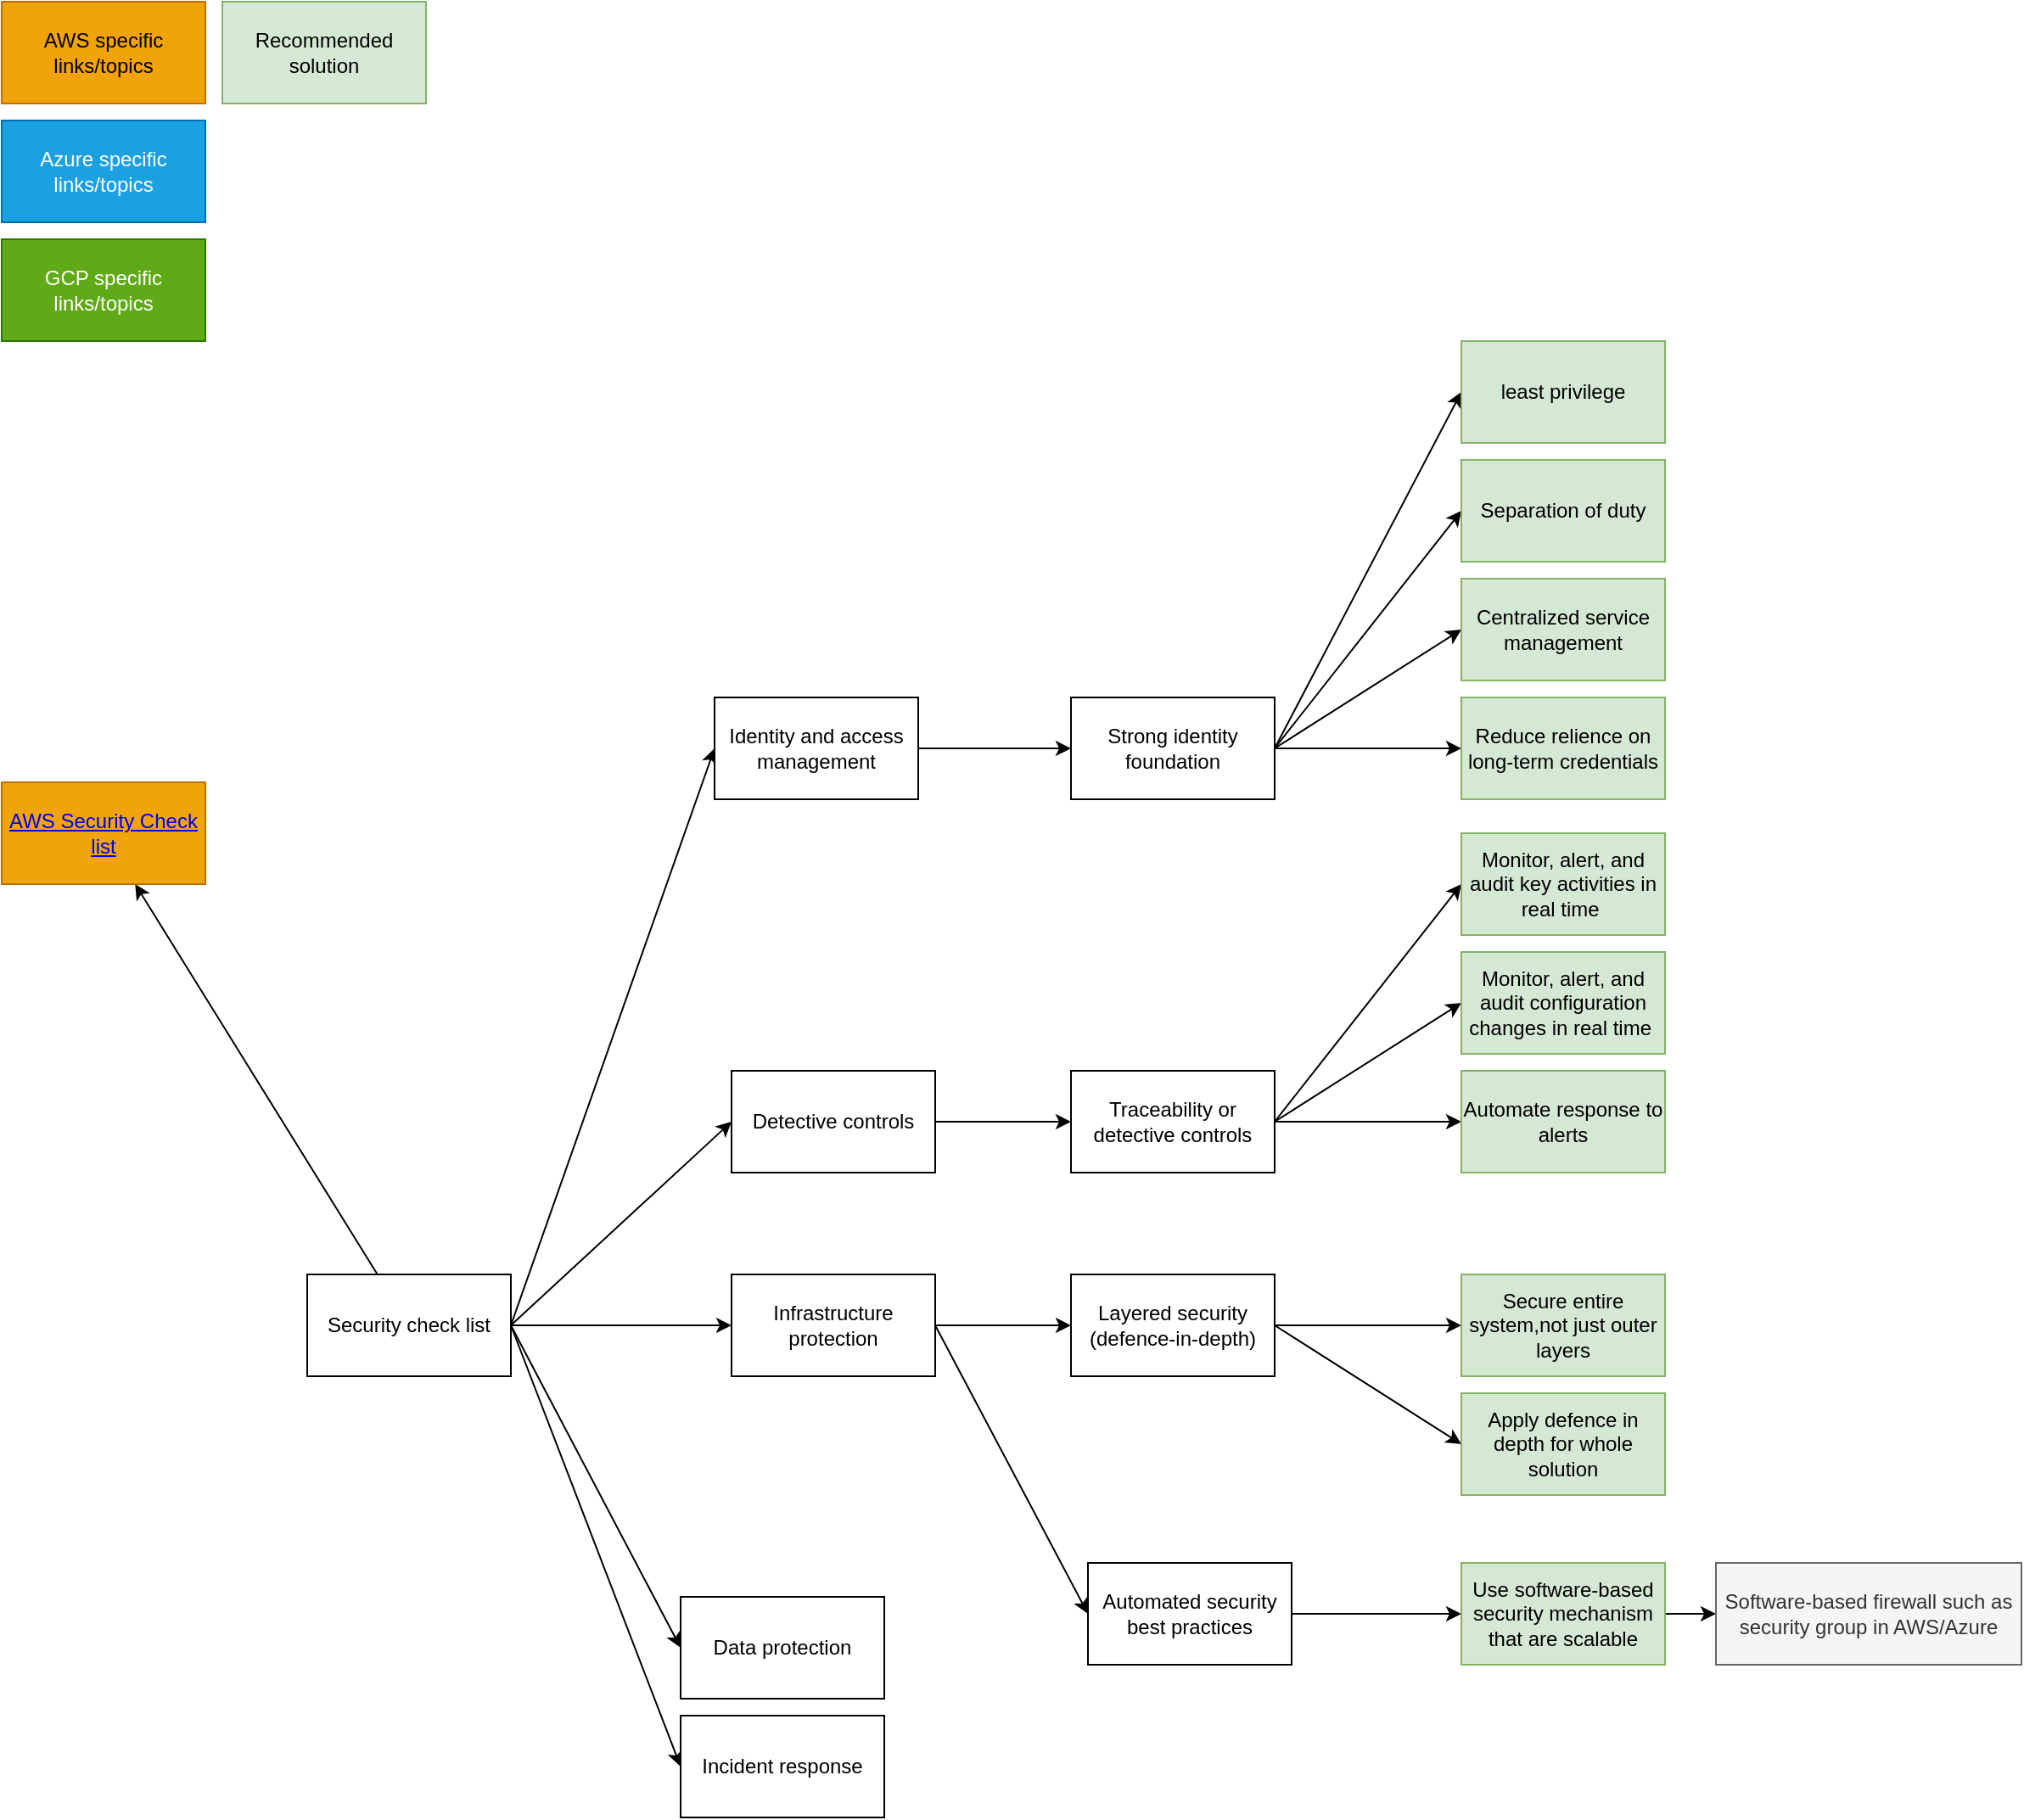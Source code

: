 <mxfile version="16.2.4" type="github">
  <diagram id="cd5pNDrRVSPDS-pt2z1M" name="strategy">
    <mxGraphModel dx="1422" dy="1862" grid="1" gridSize="10" guides="1" tooltips="1" connect="1" arrows="1" fold="1" page="1" pageScale="1" pageWidth="850" pageHeight="1100" math="0" shadow="0">
      <root>
        <mxCell id="0" />
        <mxCell id="1" parent="0" />
        <mxCell id="YJfL9xpBGpE9jjsirG9W-12" style="edgeStyle=none;rounded=0;orthogonalLoop=1;jettySize=auto;html=1;exitX=1;exitY=0.5;exitDx=0;exitDy=0;entryX=0;entryY=0.5;entryDx=0;entryDy=0;" edge="1" parent="1" source="YJfL9xpBGpE9jjsirG9W-3" target="YJfL9xpBGpE9jjsirG9W-6">
          <mxGeometry relative="1" as="geometry" />
        </mxCell>
        <mxCell id="YJfL9xpBGpE9jjsirG9W-13" style="edgeStyle=none;rounded=0;orthogonalLoop=1;jettySize=auto;html=1;exitX=1;exitY=0.5;exitDx=0;exitDy=0;entryX=0;entryY=0.5;entryDx=0;entryDy=0;" edge="1" parent="1" source="YJfL9xpBGpE9jjsirG9W-3" target="YJfL9xpBGpE9jjsirG9W-8">
          <mxGeometry relative="1" as="geometry" />
        </mxCell>
        <mxCell id="YJfL9xpBGpE9jjsirG9W-14" style="edgeStyle=none;rounded=0;orthogonalLoop=1;jettySize=auto;html=1;exitX=1;exitY=0.5;exitDx=0;exitDy=0;entryX=0;entryY=0.5;entryDx=0;entryDy=0;" edge="1" parent="1" source="YJfL9xpBGpE9jjsirG9W-3" target="YJfL9xpBGpE9jjsirG9W-11">
          <mxGeometry relative="1" as="geometry" />
        </mxCell>
        <mxCell id="YJfL9xpBGpE9jjsirG9W-17" style="edgeStyle=none;rounded=0;orthogonalLoop=1;jettySize=auto;html=1;exitX=1;exitY=0.5;exitDx=0;exitDy=0;entryX=0;entryY=0.5;entryDx=0;entryDy=0;" edge="1" parent="1" source="YJfL9xpBGpE9jjsirG9W-3" target="YJfL9xpBGpE9jjsirG9W-15">
          <mxGeometry relative="1" as="geometry" />
        </mxCell>
        <mxCell id="YJfL9xpBGpE9jjsirG9W-18" style="edgeStyle=none;rounded=0;orthogonalLoop=1;jettySize=auto;html=1;exitX=1;exitY=0.5;exitDx=0;exitDy=0;entryX=0;entryY=0.5;entryDx=0;entryDy=0;" edge="1" parent="1" source="YJfL9xpBGpE9jjsirG9W-3" target="YJfL9xpBGpE9jjsirG9W-16">
          <mxGeometry relative="1" as="geometry" />
        </mxCell>
        <mxCell id="YJfL9xpBGpE9jjsirG9W-20" value="" style="edgeStyle=none;rounded=0;orthogonalLoop=1;jettySize=auto;html=1;" edge="1" parent="1" source="YJfL9xpBGpE9jjsirG9W-3" target="YJfL9xpBGpE9jjsirG9W-19">
          <mxGeometry relative="1" as="geometry" />
        </mxCell>
        <mxCell id="YJfL9xpBGpE9jjsirG9W-3" value="Security check list" style="rounded=0;whiteSpace=wrap;html=1;" vertex="1" parent="1">
          <mxGeometry x="230" y="510" width="120" height="60" as="geometry" />
        </mxCell>
        <mxCell id="YJfL9xpBGpE9jjsirG9W-23" style="edgeStyle=none;rounded=0;orthogonalLoop=1;jettySize=auto;html=1;entryX=0;entryY=0.5;entryDx=0;entryDy=0;exitX=1;exitY=0.5;exitDx=0;exitDy=0;" edge="1" parent="1" source="YJfL9xpBGpE9jjsirG9W-6" target="YJfL9xpBGpE9jjsirG9W-22">
          <mxGeometry relative="1" as="geometry" />
        </mxCell>
        <mxCell id="YJfL9xpBGpE9jjsirG9W-6" value="Identity and access management" style="whiteSpace=wrap;html=1;rounded=0;" vertex="1" parent="1">
          <mxGeometry x="470" y="170" width="120" height="60" as="geometry" />
        </mxCell>
        <mxCell id="YJfL9xpBGpE9jjsirG9W-37" style="edgeStyle=none;rounded=0;orthogonalLoop=1;jettySize=auto;html=1;entryX=0;entryY=0.5;entryDx=0;entryDy=0;" edge="1" parent="1" source="YJfL9xpBGpE9jjsirG9W-8" target="YJfL9xpBGpE9jjsirG9W-36">
          <mxGeometry relative="1" as="geometry" />
        </mxCell>
        <mxCell id="YJfL9xpBGpE9jjsirG9W-8" value="Detective controls" style="whiteSpace=wrap;html=1;rounded=0;" vertex="1" parent="1">
          <mxGeometry x="480" y="390" width="120" height="60" as="geometry" />
        </mxCell>
        <mxCell id="YJfL9xpBGpE9jjsirG9W-47" style="edgeStyle=none;rounded=0;orthogonalLoop=1;jettySize=auto;html=1;exitX=1;exitY=0.5;exitDx=0;exitDy=0;entryX=0;entryY=0.5;entryDx=0;entryDy=0;" edge="1" parent="1" source="YJfL9xpBGpE9jjsirG9W-11" target="YJfL9xpBGpE9jjsirG9W-45">
          <mxGeometry relative="1" as="geometry" />
        </mxCell>
        <mxCell id="YJfL9xpBGpE9jjsirG9W-48" style="edgeStyle=none;rounded=0;orthogonalLoop=1;jettySize=auto;html=1;exitX=1;exitY=0.5;exitDx=0;exitDy=0;entryX=0;entryY=0.5;entryDx=0;entryDy=0;" edge="1" parent="1" source="YJfL9xpBGpE9jjsirG9W-11" target="YJfL9xpBGpE9jjsirG9W-46">
          <mxGeometry relative="1" as="geometry" />
        </mxCell>
        <mxCell id="YJfL9xpBGpE9jjsirG9W-11" value="Infrastructure protection" style="whiteSpace=wrap;html=1;rounded=0;" vertex="1" parent="1">
          <mxGeometry x="480" y="510" width="120" height="60" as="geometry" />
        </mxCell>
        <mxCell id="YJfL9xpBGpE9jjsirG9W-15" value="Data protection" style="whiteSpace=wrap;html=1;rounded=0;" vertex="1" parent="1">
          <mxGeometry x="450" y="700" width="120" height="60" as="geometry" />
        </mxCell>
        <mxCell id="YJfL9xpBGpE9jjsirG9W-16" value="Incident response" style="whiteSpace=wrap;html=1;rounded=0;" vertex="1" parent="1">
          <mxGeometry x="450" y="770" width="120" height="60" as="geometry" />
        </mxCell>
        <mxCell id="YJfL9xpBGpE9jjsirG9W-19" value="&lt;a href=&quot;https://d1.awsstatic.com/whitepapers/Security/AWS_Security_Checklist.pdf&quot;&gt;AWS Security Check list&lt;/a&gt;" style="whiteSpace=wrap;html=1;rounded=0;fillColor=#f0a30a;strokeColor=#BD7000;fontColor=#000000;" vertex="1" parent="1">
          <mxGeometry x="50" y="220" width="120" height="60" as="geometry" />
        </mxCell>
        <mxCell id="YJfL9xpBGpE9jjsirG9W-25" value="" style="edgeStyle=none;rounded=0;orthogonalLoop=1;jettySize=auto;html=1;exitX=1;exitY=0.5;exitDx=0;exitDy=0;entryX=0;entryY=0.5;entryDx=0;entryDy=0;" edge="1" parent="1" source="YJfL9xpBGpE9jjsirG9W-22" target="YJfL9xpBGpE9jjsirG9W-24">
          <mxGeometry relative="1" as="geometry" />
        </mxCell>
        <mxCell id="YJfL9xpBGpE9jjsirG9W-29" style="edgeStyle=none;rounded=0;orthogonalLoop=1;jettySize=auto;html=1;exitX=1;exitY=0.5;exitDx=0;exitDy=0;entryX=0;entryY=0.5;entryDx=0;entryDy=0;" edge="1" parent="1" source="YJfL9xpBGpE9jjsirG9W-22" target="YJfL9xpBGpE9jjsirG9W-26">
          <mxGeometry relative="1" as="geometry" />
        </mxCell>
        <mxCell id="YJfL9xpBGpE9jjsirG9W-30" style="edgeStyle=none;rounded=0;orthogonalLoop=1;jettySize=auto;html=1;exitX=1;exitY=0.5;exitDx=0;exitDy=0;entryX=0;entryY=0.5;entryDx=0;entryDy=0;" edge="1" parent="1" source="YJfL9xpBGpE9jjsirG9W-22" target="YJfL9xpBGpE9jjsirG9W-27">
          <mxGeometry relative="1" as="geometry" />
        </mxCell>
        <mxCell id="YJfL9xpBGpE9jjsirG9W-31" style="edgeStyle=none;rounded=0;orthogonalLoop=1;jettySize=auto;html=1;exitX=1;exitY=0.5;exitDx=0;exitDy=0;entryX=0;entryY=0.5;entryDx=0;entryDy=0;" edge="1" parent="1" source="YJfL9xpBGpE9jjsirG9W-22" target="YJfL9xpBGpE9jjsirG9W-28">
          <mxGeometry relative="1" as="geometry" />
        </mxCell>
        <mxCell id="YJfL9xpBGpE9jjsirG9W-22" value="Strong identity foundation" style="whiteSpace=wrap;html=1;rounded=0;" vertex="1" parent="1">
          <mxGeometry x="680" y="170" width="120" height="60" as="geometry" />
        </mxCell>
        <mxCell id="YJfL9xpBGpE9jjsirG9W-24" value="least privilege" style="whiteSpace=wrap;html=1;rounded=0;fillColor=#d5e8d4;strokeColor=#82b366;" vertex="1" parent="1">
          <mxGeometry x="910" y="-40" width="120" height="60" as="geometry" />
        </mxCell>
        <mxCell id="YJfL9xpBGpE9jjsirG9W-26" value="Separation of duty" style="whiteSpace=wrap;html=1;rounded=0;fillColor=#d5e8d4;strokeColor=#82b366;" vertex="1" parent="1">
          <mxGeometry x="910" y="30" width="120" height="60" as="geometry" />
        </mxCell>
        <mxCell id="YJfL9xpBGpE9jjsirG9W-27" value="Centralized service management" style="whiteSpace=wrap;html=1;rounded=0;fillColor=#d5e8d4;strokeColor=#82b366;" vertex="1" parent="1">
          <mxGeometry x="910" y="100" width="120" height="60" as="geometry" />
        </mxCell>
        <mxCell id="YJfL9xpBGpE9jjsirG9W-28" value="Reduce relience on long-term credentials" style="whiteSpace=wrap;html=1;rounded=0;fillColor=#d5e8d4;strokeColor=#82b366;" vertex="1" parent="1">
          <mxGeometry x="910" y="170" width="120" height="60" as="geometry" />
        </mxCell>
        <mxCell id="YJfL9xpBGpE9jjsirG9W-32" value="AWS specific links/topics" style="rounded=0;whiteSpace=wrap;html=1;fillColor=#f0a30a;fontColor=#000000;strokeColor=#BD7000;" vertex="1" parent="1">
          <mxGeometry x="50" y="-240" width="120" height="60" as="geometry" />
        </mxCell>
        <mxCell id="YJfL9xpBGpE9jjsirG9W-33" value="Azure specific links/topics" style="rounded=0;whiteSpace=wrap;html=1;fillColor=#1ba1e2;fontColor=#ffffff;strokeColor=#006EAF;" vertex="1" parent="1">
          <mxGeometry x="50" y="-170" width="120" height="60" as="geometry" />
        </mxCell>
        <mxCell id="YJfL9xpBGpE9jjsirG9W-34" value="GCP specific links/topics" style="rounded=0;whiteSpace=wrap;html=1;fillColor=#60a917;fontColor=#ffffff;strokeColor=#2D7600;" vertex="1" parent="1">
          <mxGeometry x="50" y="-100" width="120" height="60" as="geometry" />
        </mxCell>
        <mxCell id="YJfL9xpBGpE9jjsirG9W-35" value="Recommended solution" style="rounded=0;whiteSpace=wrap;html=1;fillColor=#d5e8d4;strokeColor=#82b366;" vertex="1" parent="1">
          <mxGeometry x="180" y="-240" width="120" height="60" as="geometry" />
        </mxCell>
        <mxCell id="YJfL9xpBGpE9jjsirG9W-42" style="edgeStyle=none;rounded=0;orthogonalLoop=1;jettySize=auto;html=1;entryX=0;entryY=0.5;entryDx=0;entryDy=0;exitX=1;exitY=0.5;exitDx=0;exitDy=0;" edge="1" parent="1" source="YJfL9xpBGpE9jjsirG9W-36" target="YJfL9xpBGpE9jjsirG9W-39">
          <mxGeometry relative="1" as="geometry" />
        </mxCell>
        <mxCell id="YJfL9xpBGpE9jjsirG9W-43" style="edgeStyle=none;rounded=0;orthogonalLoop=1;jettySize=auto;html=1;exitX=1;exitY=0.5;exitDx=0;exitDy=0;entryX=0;entryY=0.5;entryDx=0;entryDy=0;" edge="1" parent="1" source="YJfL9xpBGpE9jjsirG9W-36" target="YJfL9xpBGpE9jjsirG9W-40">
          <mxGeometry relative="1" as="geometry" />
        </mxCell>
        <mxCell id="YJfL9xpBGpE9jjsirG9W-44" style="edgeStyle=none;rounded=0;orthogonalLoop=1;jettySize=auto;html=1;exitX=1;exitY=0.5;exitDx=0;exitDy=0;entryX=0;entryY=0.5;entryDx=0;entryDy=0;" edge="1" parent="1" source="YJfL9xpBGpE9jjsirG9W-36" target="YJfL9xpBGpE9jjsirG9W-41">
          <mxGeometry relative="1" as="geometry" />
        </mxCell>
        <mxCell id="YJfL9xpBGpE9jjsirG9W-36" value="Traceability or detective controls" style="whiteSpace=wrap;html=1;rounded=0;" vertex="1" parent="1">
          <mxGeometry x="680" y="390" width="120" height="60" as="geometry" />
        </mxCell>
        <mxCell id="YJfL9xpBGpE9jjsirG9W-39" value="Monitor, alert, and audit key activities in real time&amp;nbsp;" style="whiteSpace=wrap;html=1;rounded=0;fillColor=#d5e8d4;strokeColor=#82b366;" vertex="1" parent="1">
          <mxGeometry x="910" y="250" width="120" height="60" as="geometry" />
        </mxCell>
        <mxCell id="YJfL9xpBGpE9jjsirG9W-40" value="Monitor, alert, and audit configuration changes in real time&amp;nbsp;" style="whiteSpace=wrap;html=1;rounded=0;fillColor=#d5e8d4;strokeColor=#82b366;" vertex="1" parent="1">
          <mxGeometry x="910" y="320" width="120" height="60" as="geometry" />
        </mxCell>
        <mxCell id="YJfL9xpBGpE9jjsirG9W-41" value="Automate response to alerts" style="whiteSpace=wrap;html=1;rounded=0;fillColor=#d5e8d4;strokeColor=#82b366;" vertex="1" parent="1">
          <mxGeometry x="910" y="390" width="120" height="60" as="geometry" />
        </mxCell>
        <mxCell id="YJfL9xpBGpE9jjsirG9W-50" style="edgeStyle=none;rounded=0;orthogonalLoop=1;jettySize=auto;html=1;exitX=1;exitY=0.5;exitDx=0;exitDy=0;entryX=0;entryY=0.5;entryDx=0;entryDy=0;" edge="1" parent="1" source="YJfL9xpBGpE9jjsirG9W-45" target="YJfL9xpBGpE9jjsirG9W-49">
          <mxGeometry relative="1" as="geometry" />
        </mxCell>
        <mxCell id="YJfL9xpBGpE9jjsirG9W-52" style="edgeStyle=none;rounded=0;orthogonalLoop=1;jettySize=auto;html=1;exitX=1;exitY=0.5;exitDx=0;exitDy=0;entryX=0;entryY=0.5;entryDx=0;entryDy=0;" edge="1" parent="1" source="YJfL9xpBGpE9jjsirG9W-45" target="YJfL9xpBGpE9jjsirG9W-51">
          <mxGeometry relative="1" as="geometry" />
        </mxCell>
        <mxCell id="YJfL9xpBGpE9jjsirG9W-45" value="Layered security (defence-in-depth)" style="whiteSpace=wrap;html=1;rounded=0;" vertex="1" parent="1">
          <mxGeometry x="680" y="510" width="120" height="60" as="geometry" />
        </mxCell>
        <mxCell id="YJfL9xpBGpE9jjsirG9W-54" style="edgeStyle=none;rounded=0;orthogonalLoop=1;jettySize=auto;html=1;exitX=1;exitY=0.5;exitDx=0;exitDy=0;entryX=0;entryY=0.5;entryDx=0;entryDy=0;" edge="1" parent="1" source="YJfL9xpBGpE9jjsirG9W-46" target="YJfL9xpBGpE9jjsirG9W-53">
          <mxGeometry relative="1" as="geometry" />
        </mxCell>
        <mxCell id="YJfL9xpBGpE9jjsirG9W-46" value="Automated security best practices" style="whiteSpace=wrap;html=1;rounded=0;" vertex="1" parent="1">
          <mxGeometry x="690" y="680" width="120" height="60" as="geometry" />
        </mxCell>
        <mxCell id="YJfL9xpBGpE9jjsirG9W-49" value="Secure entire system,not just outer layers" style="whiteSpace=wrap;html=1;rounded=0;fillColor=#d5e8d4;strokeColor=#82b366;" vertex="1" parent="1">
          <mxGeometry x="910" y="510" width="120" height="60" as="geometry" />
        </mxCell>
        <mxCell id="YJfL9xpBGpE9jjsirG9W-51" value="Apply defence in depth for whole solution" style="whiteSpace=wrap;html=1;rounded=0;fillColor=#d5e8d4;strokeColor=#82b366;" vertex="1" parent="1">
          <mxGeometry x="910" y="580" width="120" height="60" as="geometry" />
        </mxCell>
        <mxCell id="YJfL9xpBGpE9jjsirG9W-56" style="edgeStyle=none;rounded=0;orthogonalLoop=1;jettySize=auto;html=1;exitX=1;exitY=0.5;exitDx=0;exitDy=0;entryX=0;entryY=0.5;entryDx=0;entryDy=0;" edge="1" parent="1" source="YJfL9xpBGpE9jjsirG9W-53" target="YJfL9xpBGpE9jjsirG9W-55">
          <mxGeometry relative="1" as="geometry" />
        </mxCell>
        <mxCell id="YJfL9xpBGpE9jjsirG9W-53" value="Use software-based security mechanism that are scalable" style="whiteSpace=wrap;html=1;rounded=0;fillColor=#d5e8d4;strokeColor=#82b366;" vertex="1" parent="1">
          <mxGeometry x="910" y="680" width="120" height="60" as="geometry" />
        </mxCell>
        <mxCell id="YJfL9xpBGpE9jjsirG9W-55" value="Software-based firewall such as security group in AWS/Azure" style="text;html=1;strokeColor=#666666;fillColor=#f5f5f5;align=center;verticalAlign=middle;whiteSpace=wrap;rounded=0;fontColor=#333333;" vertex="1" parent="1">
          <mxGeometry x="1060" y="680" width="180" height="60" as="geometry" />
        </mxCell>
      </root>
    </mxGraphModel>
  </diagram>
</mxfile>
